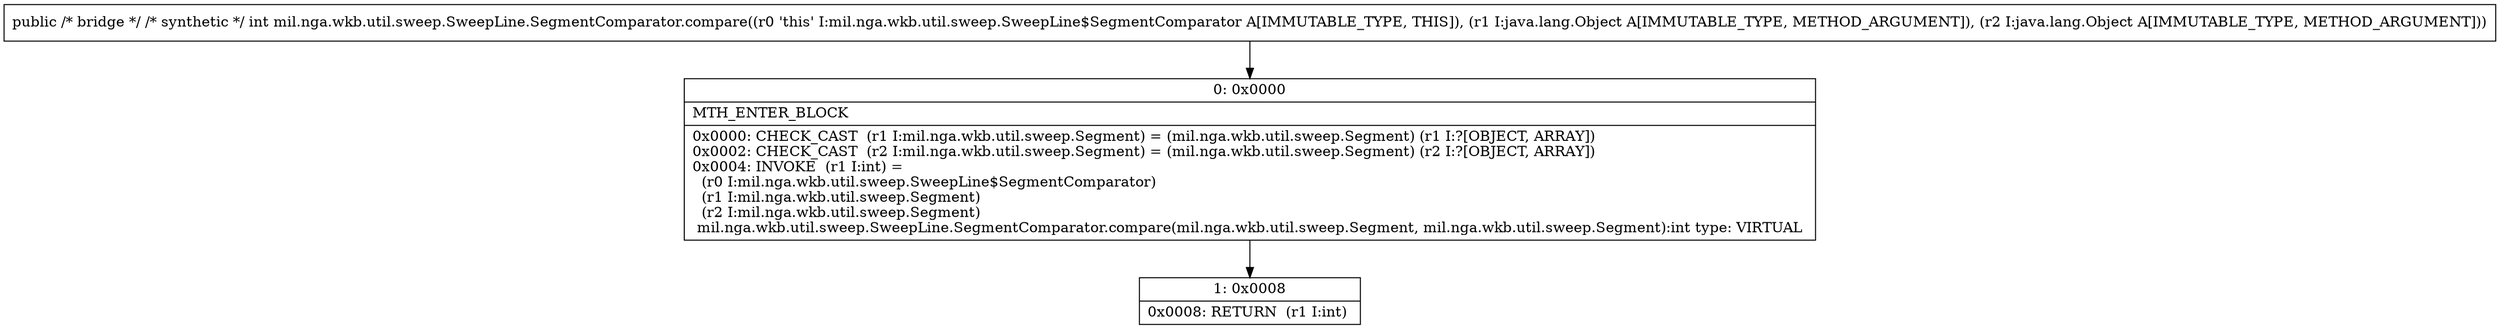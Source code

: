 digraph "CFG formil.nga.wkb.util.sweep.SweepLine.SegmentComparator.compare(Ljava\/lang\/Object;Ljava\/lang\/Object;)I" {
Node_0 [shape=record,label="{0\:\ 0x0000|MTH_ENTER_BLOCK\l|0x0000: CHECK_CAST  (r1 I:mil.nga.wkb.util.sweep.Segment) = (mil.nga.wkb.util.sweep.Segment) (r1 I:?[OBJECT, ARRAY]) \l0x0002: CHECK_CAST  (r2 I:mil.nga.wkb.util.sweep.Segment) = (mil.nga.wkb.util.sweep.Segment) (r2 I:?[OBJECT, ARRAY]) \l0x0004: INVOKE  (r1 I:int) = \l  (r0 I:mil.nga.wkb.util.sweep.SweepLine$SegmentComparator)\l  (r1 I:mil.nga.wkb.util.sweep.Segment)\l  (r2 I:mil.nga.wkb.util.sweep.Segment)\l mil.nga.wkb.util.sweep.SweepLine.SegmentComparator.compare(mil.nga.wkb.util.sweep.Segment, mil.nga.wkb.util.sweep.Segment):int type: VIRTUAL \l}"];
Node_1 [shape=record,label="{1\:\ 0x0008|0x0008: RETURN  (r1 I:int) \l}"];
MethodNode[shape=record,label="{public \/* bridge *\/ \/* synthetic *\/ int mil.nga.wkb.util.sweep.SweepLine.SegmentComparator.compare((r0 'this' I:mil.nga.wkb.util.sweep.SweepLine$SegmentComparator A[IMMUTABLE_TYPE, THIS]), (r1 I:java.lang.Object A[IMMUTABLE_TYPE, METHOD_ARGUMENT]), (r2 I:java.lang.Object A[IMMUTABLE_TYPE, METHOD_ARGUMENT])) }"];
MethodNode -> Node_0;
Node_0 -> Node_1;
}

